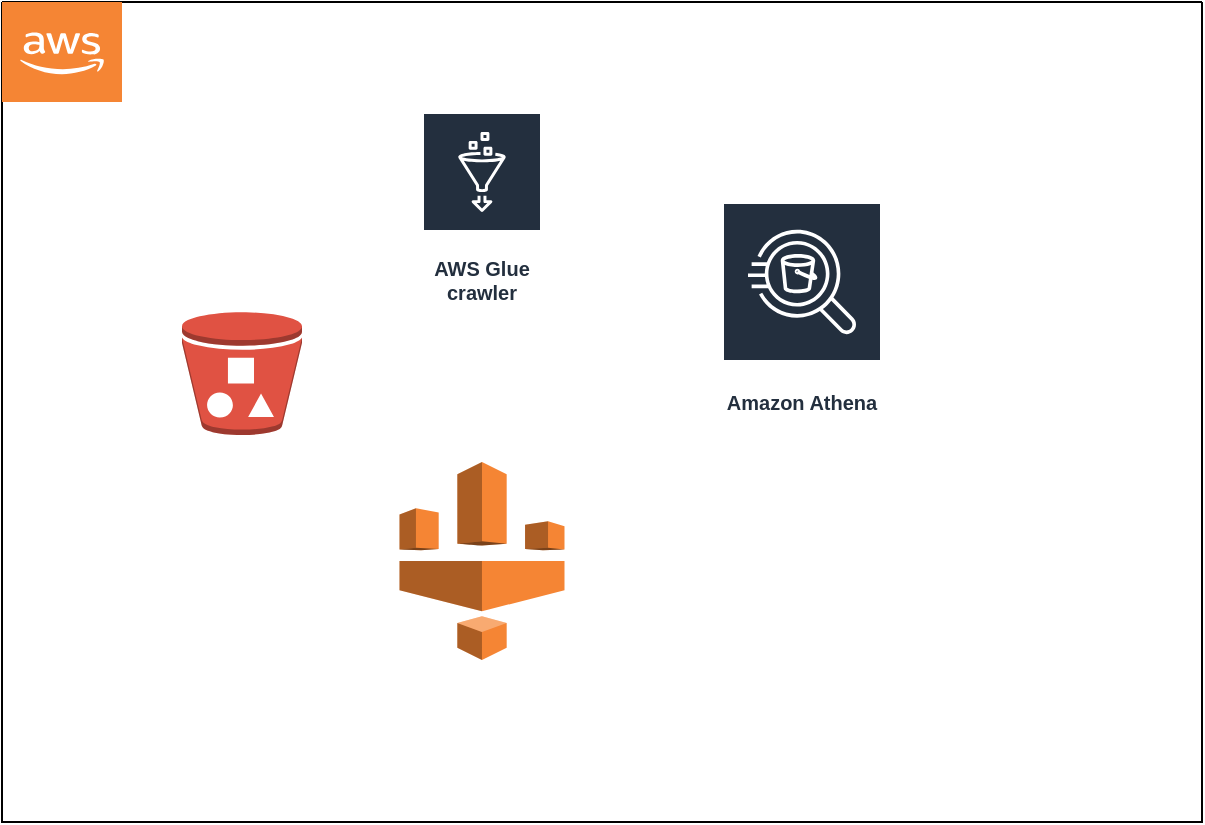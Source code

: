 <mxfile version="20.8.5" type="github">
  <diagram id="w68MQolweoRhhRkNGBzE" name="Page-1">
    <mxGraphModel dx="880" dy="522" grid="1" gridSize="10" guides="1" tooltips="1" connect="1" arrows="1" fold="1" page="1" pageScale="1" pageWidth="850" pageHeight="1100" math="0" shadow="0">
      <root>
        <mxCell id="0" />
        <mxCell id="1" parent="0" />
        <mxCell id="bHkKXl8QAhqT3Kttej_F-1" value="" style="swimlane;startSize=0;" vertex="1" parent="1">
          <mxGeometry x="110" y="40" width="600" height="410" as="geometry" />
        </mxCell>
        <mxCell id="bHkKXl8QAhqT3Kttej_F-2" value="" style="outlineConnect=0;dashed=0;verticalLabelPosition=bottom;verticalAlign=top;align=center;html=1;shape=mxgraph.aws3.cloud_2;fillColor=#F58534;gradientColor=none;" vertex="1" parent="bHkKXl8QAhqT3Kttej_F-1">
          <mxGeometry width="60" height="50" as="geometry" />
        </mxCell>
        <mxCell id="bHkKXl8QAhqT3Kttej_F-3" value="" style="outlineConnect=0;dashed=0;verticalLabelPosition=bottom;verticalAlign=top;align=center;html=1;shape=mxgraph.aws3.bucket_with_objects;fillColor=#E05243;gradientColor=none;" vertex="1" parent="bHkKXl8QAhqT3Kttej_F-1">
          <mxGeometry x="90" y="155" width="60" height="61.5" as="geometry" />
        </mxCell>
        <mxCell id="bHkKXl8QAhqT3Kttej_F-4" value="AWS Glue crawler" style="sketch=0;outlineConnect=0;fontColor=#232F3E;gradientColor=none;strokeColor=#ffffff;fillColor=#232F3E;dashed=0;verticalLabelPosition=middle;verticalAlign=bottom;align=center;html=1;whiteSpace=wrap;fontSize=10;fontStyle=1;spacing=3;shape=mxgraph.aws4.productIcon;prIcon=mxgraph.aws4.glue;" vertex="1" parent="bHkKXl8QAhqT3Kttej_F-1">
          <mxGeometry x="210" y="55" width="60" height="100" as="geometry" />
        </mxCell>
        <mxCell id="bHkKXl8QAhqT3Kttej_F-5" value="" style="outlineConnect=0;dashed=0;verticalLabelPosition=bottom;verticalAlign=top;align=center;html=1;shape=mxgraph.aws3.glue;fillColor=#F58534;gradientColor=none;" vertex="1" parent="bHkKXl8QAhqT3Kttej_F-1">
          <mxGeometry x="198.75" y="230" width="82.5" height="99" as="geometry" />
        </mxCell>
        <mxCell id="bHkKXl8QAhqT3Kttej_F-6" value="Amazon Athena" style="sketch=0;outlineConnect=0;fontColor=#232F3E;gradientColor=none;strokeColor=#ffffff;fillColor=#232F3E;dashed=0;verticalLabelPosition=middle;verticalAlign=bottom;align=center;html=1;whiteSpace=wrap;fontSize=10;fontStyle=1;spacing=3;shape=mxgraph.aws4.productIcon;prIcon=mxgraph.aws4.athena;" vertex="1" parent="bHkKXl8QAhqT3Kttej_F-1">
          <mxGeometry x="360" y="100" width="80" height="110" as="geometry" />
        </mxCell>
      </root>
    </mxGraphModel>
  </diagram>
</mxfile>
